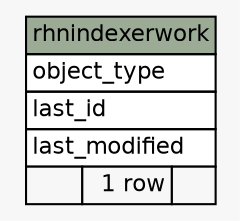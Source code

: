 // dot 2.26.0 on Linux 2.6.32-504.el6.x86_64
// SchemaSpy rev 590
digraph "rhnindexerwork" {
  graph [
    rankdir="RL"
    bgcolor="#f7f7f7"
    nodesep="0.18"
    ranksep="0.46"
    fontname="Helvetica"
    fontsize="11"
  ];
  node [
    fontname="Helvetica"
    fontsize="11"
    shape="plaintext"
  ];
  edge [
    arrowsize="0.8"
  ];
  "rhnindexerwork" [
    label=<
    <TABLE BORDER="0" CELLBORDER="1" CELLSPACING="0" BGCOLOR="#ffffff">
      <TR><TD COLSPAN="3" BGCOLOR="#9bab96" ALIGN="CENTER">rhnindexerwork</TD></TR>
      <TR><TD PORT="object_type" COLSPAN="3" ALIGN="LEFT">object_type</TD></TR>
      <TR><TD PORT="last_id" COLSPAN="3" ALIGN="LEFT">last_id</TD></TR>
      <TR><TD PORT="last_modified" COLSPAN="3" ALIGN="LEFT">last_modified</TD></TR>
      <TR><TD ALIGN="LEFT" BGCOLOR="#f7f7f7">  </TD><TD ALIGN="RIGHT" BGCOLOR="#f7f7f7">1 row</TD><TD ALIGN="RIGHT" BGCOLOR="#f7f7f7">  </TD></TR>
    </TABLE>>
    URL="tables/rhnindexerwork.html"
    tooltip="rhnindexerwork"
  ];
}
